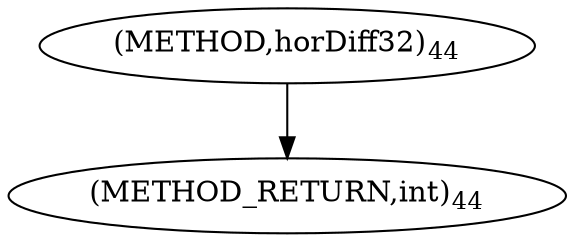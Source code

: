 digraph "horDiff32" {  
"35668" [label = <(METHOD,horDiff32)<SUB>44</SUB>> ]
"35672" [label = <(METHOD_RETURN,int)<SUB>44</SUB>> ]
  "35668" -> "35672" 
}
